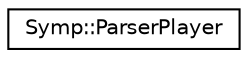 digraph "Graphical Class Hierarchy"
{
  edge [fontname="Helvetica",fontsize="10",labelfontname="Helvetica",labelfontsize="10"];
  node [fontname="Helvetica",fontsize="10",shape=record];
  rankdir="LR";
  Node1 [label="Symp::ParserPlayer",height=0.2,width=0.4,color="black", fillcolor="white", style="filled",URL="$class_symp_1_1_parser_player.html"];
}
